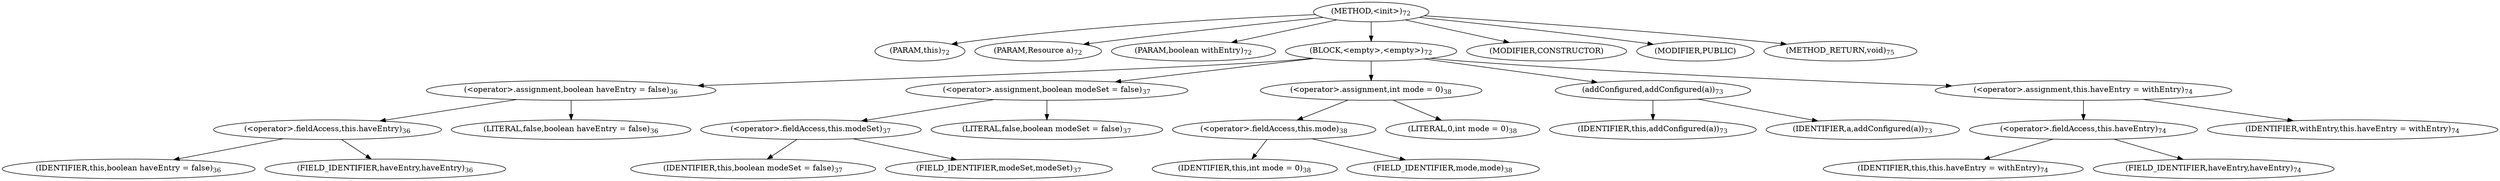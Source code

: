 digraph "&lt;init&gt;" {  
"150" [label = <(METHOD,&lt;init&gt;)<SUB>72</SUB>> ]
"8" [label = <(PARAM,this)<SUB>72</SUB>> ]
"151" [label = <(PARAM,Resource a)<SUB>72</SUB>> ]
"152" [label = <(PARAM,boolean withEntry)<SUB>72</SUB>> ]
"153" [label = <(BLOCK,&lt;empty&gt;,&lt;empty&gt;)<SUB>72</SUB>> ]
"154" [label = <(&lt;operator&gt;.assignment,boolean haveEntry = false)<SUB>36</SUB>> ]
"155" [label = <(&lt;operator&gt;.fieldAccess,this.haveEntry)<SUB>36</SUB>> ]
"156" [label = <(IDENTIFIER,this,boolean haveEntry = false)<SUB>36</SUB>> ]
"157" [label = <(FIELD_IDENTIFIER,haveEntry,haveEntry)<SUB>36</SUB>> ]
"158" [label = <(LITERAL,false,boolean haveEntry = false)<SUB>36</SUB>> ]
"159" [label = <(&lt;operator&gt;.assignment,boolean modeSet = false)<SUB>37</SUB>> ]
"160" [label = <(&lt;operator&gt;.fieldAccess,this.modeSet)<SUB>37</SUB>> ]
"161" [label = <(IDENTIFIER,this,boolean modeSet = false)<SUB>37</SUB>> ]
"162" [label = <(FIELD_IDENTIFIER,modeSet,modeSet)<SUB>37</SUB>> ]
"163" [label = <(LITERAL,false,boolean modeSet = false)<SUB>37</SUB>> ]
"164" [label = <(&lt;operator&gt;.assignment,int mode = 0)<SUB>38</SUB>> ]
"165" [label = <(&lt;operator&gt;.fieldAccess,this.mode)<SUB>38</SUB>> ]
"166" [label = <(IDENTIFIER,this,int mode = 0)<SUB>38</SUB>> ]
"167" [label = <(FIELD_IDENTIFIER,mode,mode)<SUB>38</SUB>> ]
"168" [label = <(LITERAL,0,int mode = 0)<SUB>38</SUB>> ]
"169" [label = <(addConfigured,addConfigured(a))<SUB>73</SUB>> ]
"7" [label = <(IDENTIFIER,this,addConfigured(a))<SUB>73</SUB>> ]
"170" [label = <(IDENTIFIER,a,addConfigured(a))<SUB>73</SUB>> ]
"171" [label = <(&lt;operator&gt;.assignment,this.haveEntry = withEntry)<SUB>74</SUB>> ]
"172" [label = <(&lt;operator&gt;.fieldAccess,this.haveEntry)<SUB>74</SUB>> ]
"173" [label = <(IDENTIFIER,this,this.haveEntry = withEntry)<SUB>74</SUB>> ]
"174" [label = <(FIELD_IDENTIFIER,haveEntry,haveEntry)<SUB>74</SUB>> ]
"175" [label = <(IDENTIFIER,withEntry,this.haveEntry = withEntry)<SUB>74</SUB>> ]
"176" [label = <(MODIFIER,CONSTRUCTOR)> ]
"177" [label = <(MODIFIER,PUBLIC)> ]
"178" [label = <(METHOD_RETURN,void)<SUB>75</SUB>> ]
  "150" -> "8" 
  "150" -> "151" 
  "150" -> "152" 
  "150" -> "153" 
  "150" -> "176" 
  "150" -> "177" 
  "150" -> "178" 
  "153" -> "154" 
  "153" -> "159" 
  "153" -> "164" 
  "153" -> "169" 
  "153" -> "171" 
  "154" -> "155" 
  "154" -> "158" 
  "155" -> "156" 
  "155" -> "157" 
  "159" -> "160" 
  "159" -> "163" 
  "160" -> "161" 
  "160" -> "162" 
  "164" -> "165" 
  "164" -> "168" 
  "165" -> "166" 
  "165" -> "167" 
  "169" -> "7" 
  "169" -> "170" 
  "171" -> "172" 
  "171" -> "175" 
  "172" -> "173" 
  "172" -> "174" 
}
